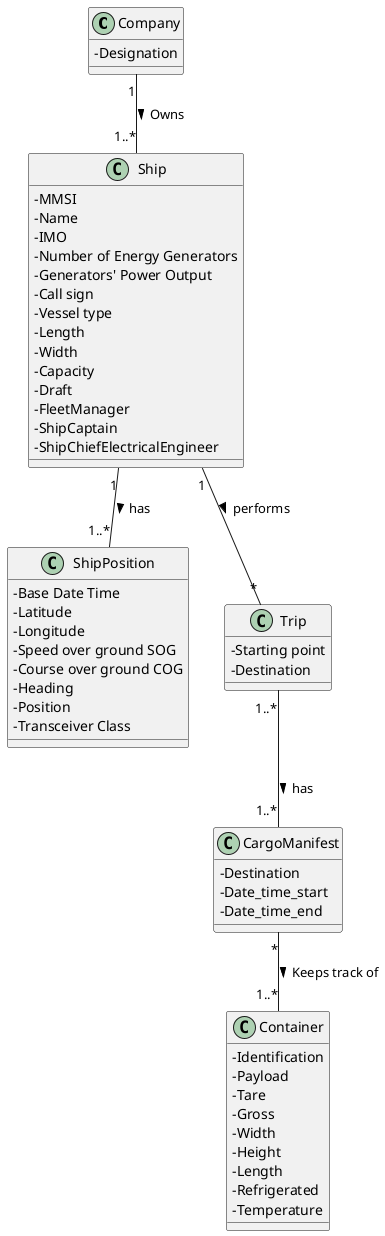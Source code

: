 @startuml
'https://plantuml.com/class-diagram

skinparam classAttributeIconSize 0

class Company {
-Designation
}

class Container {
-Identification
-Payload
-Tare
-Gross
-Width
-Height
-Length
-Refrigerated
-Temperature
}

class Ship {
-MMSI
-Name
-IMO
-Number of Energy Generators
-Generators' Power Output
-Call sign
-Vessel type
-Length
-Width
-Capacity
-Draft
-FleetManager
-ShipCaptain
-ShipChiefElectricalEngineer
}

class ShipPosition {
-Base Date Time
-Latitude
-Longitude
-Speed over ground SOG
-Course over ground COG
-Heading
-Position
-Transceiver Class
}

class CargoManifest {
-Destination
-Date_time_start
-Date_time_end
}

class Trip {
-Starting point
-Destination
}

Company "1" -- "1..*" Ship : Owns >
Ship "1" -- "*" Trip : performs >
Trip "1..*" -- "1..*" CargoManifest : has >
Ship "1" -- "1..*" ShipPosition : has >
CargoManifest "*" -- "1..*" Container : Keeps track of >


@enduml